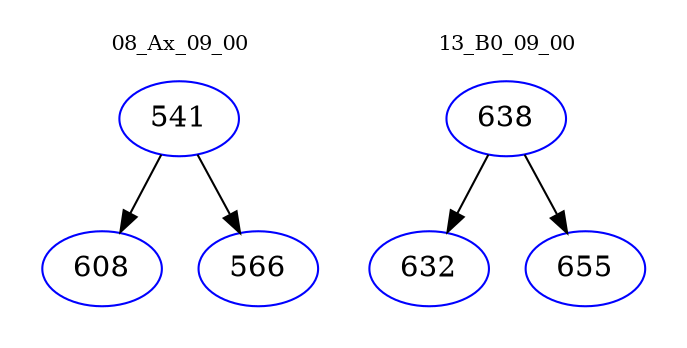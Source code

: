 digraph{
subgraph cluster_0 {
color = white
label = "08_Ax_09_00";
fontsize=10;
T0_541 [label="541", color="blue"]
T0_541 -> T0_608 [color="black"]
T0_608 [label="608", color="blue"]
T0_541 -> T0_566 [color="black"]
T0_566 [label="566", color="blue"]
}
subgraph cluster_1 {
color = white
label = "13_B0_09_00";
fontsize=10;
T1_638 [label="638", color="blue"]
T1_638 -> T1_632 [color="black"]
T1_632 [label="632", color="blue"]
T1_638 -> T1_655 [color="black"]
T1_655 [label="655", color="blue"]
}
}
